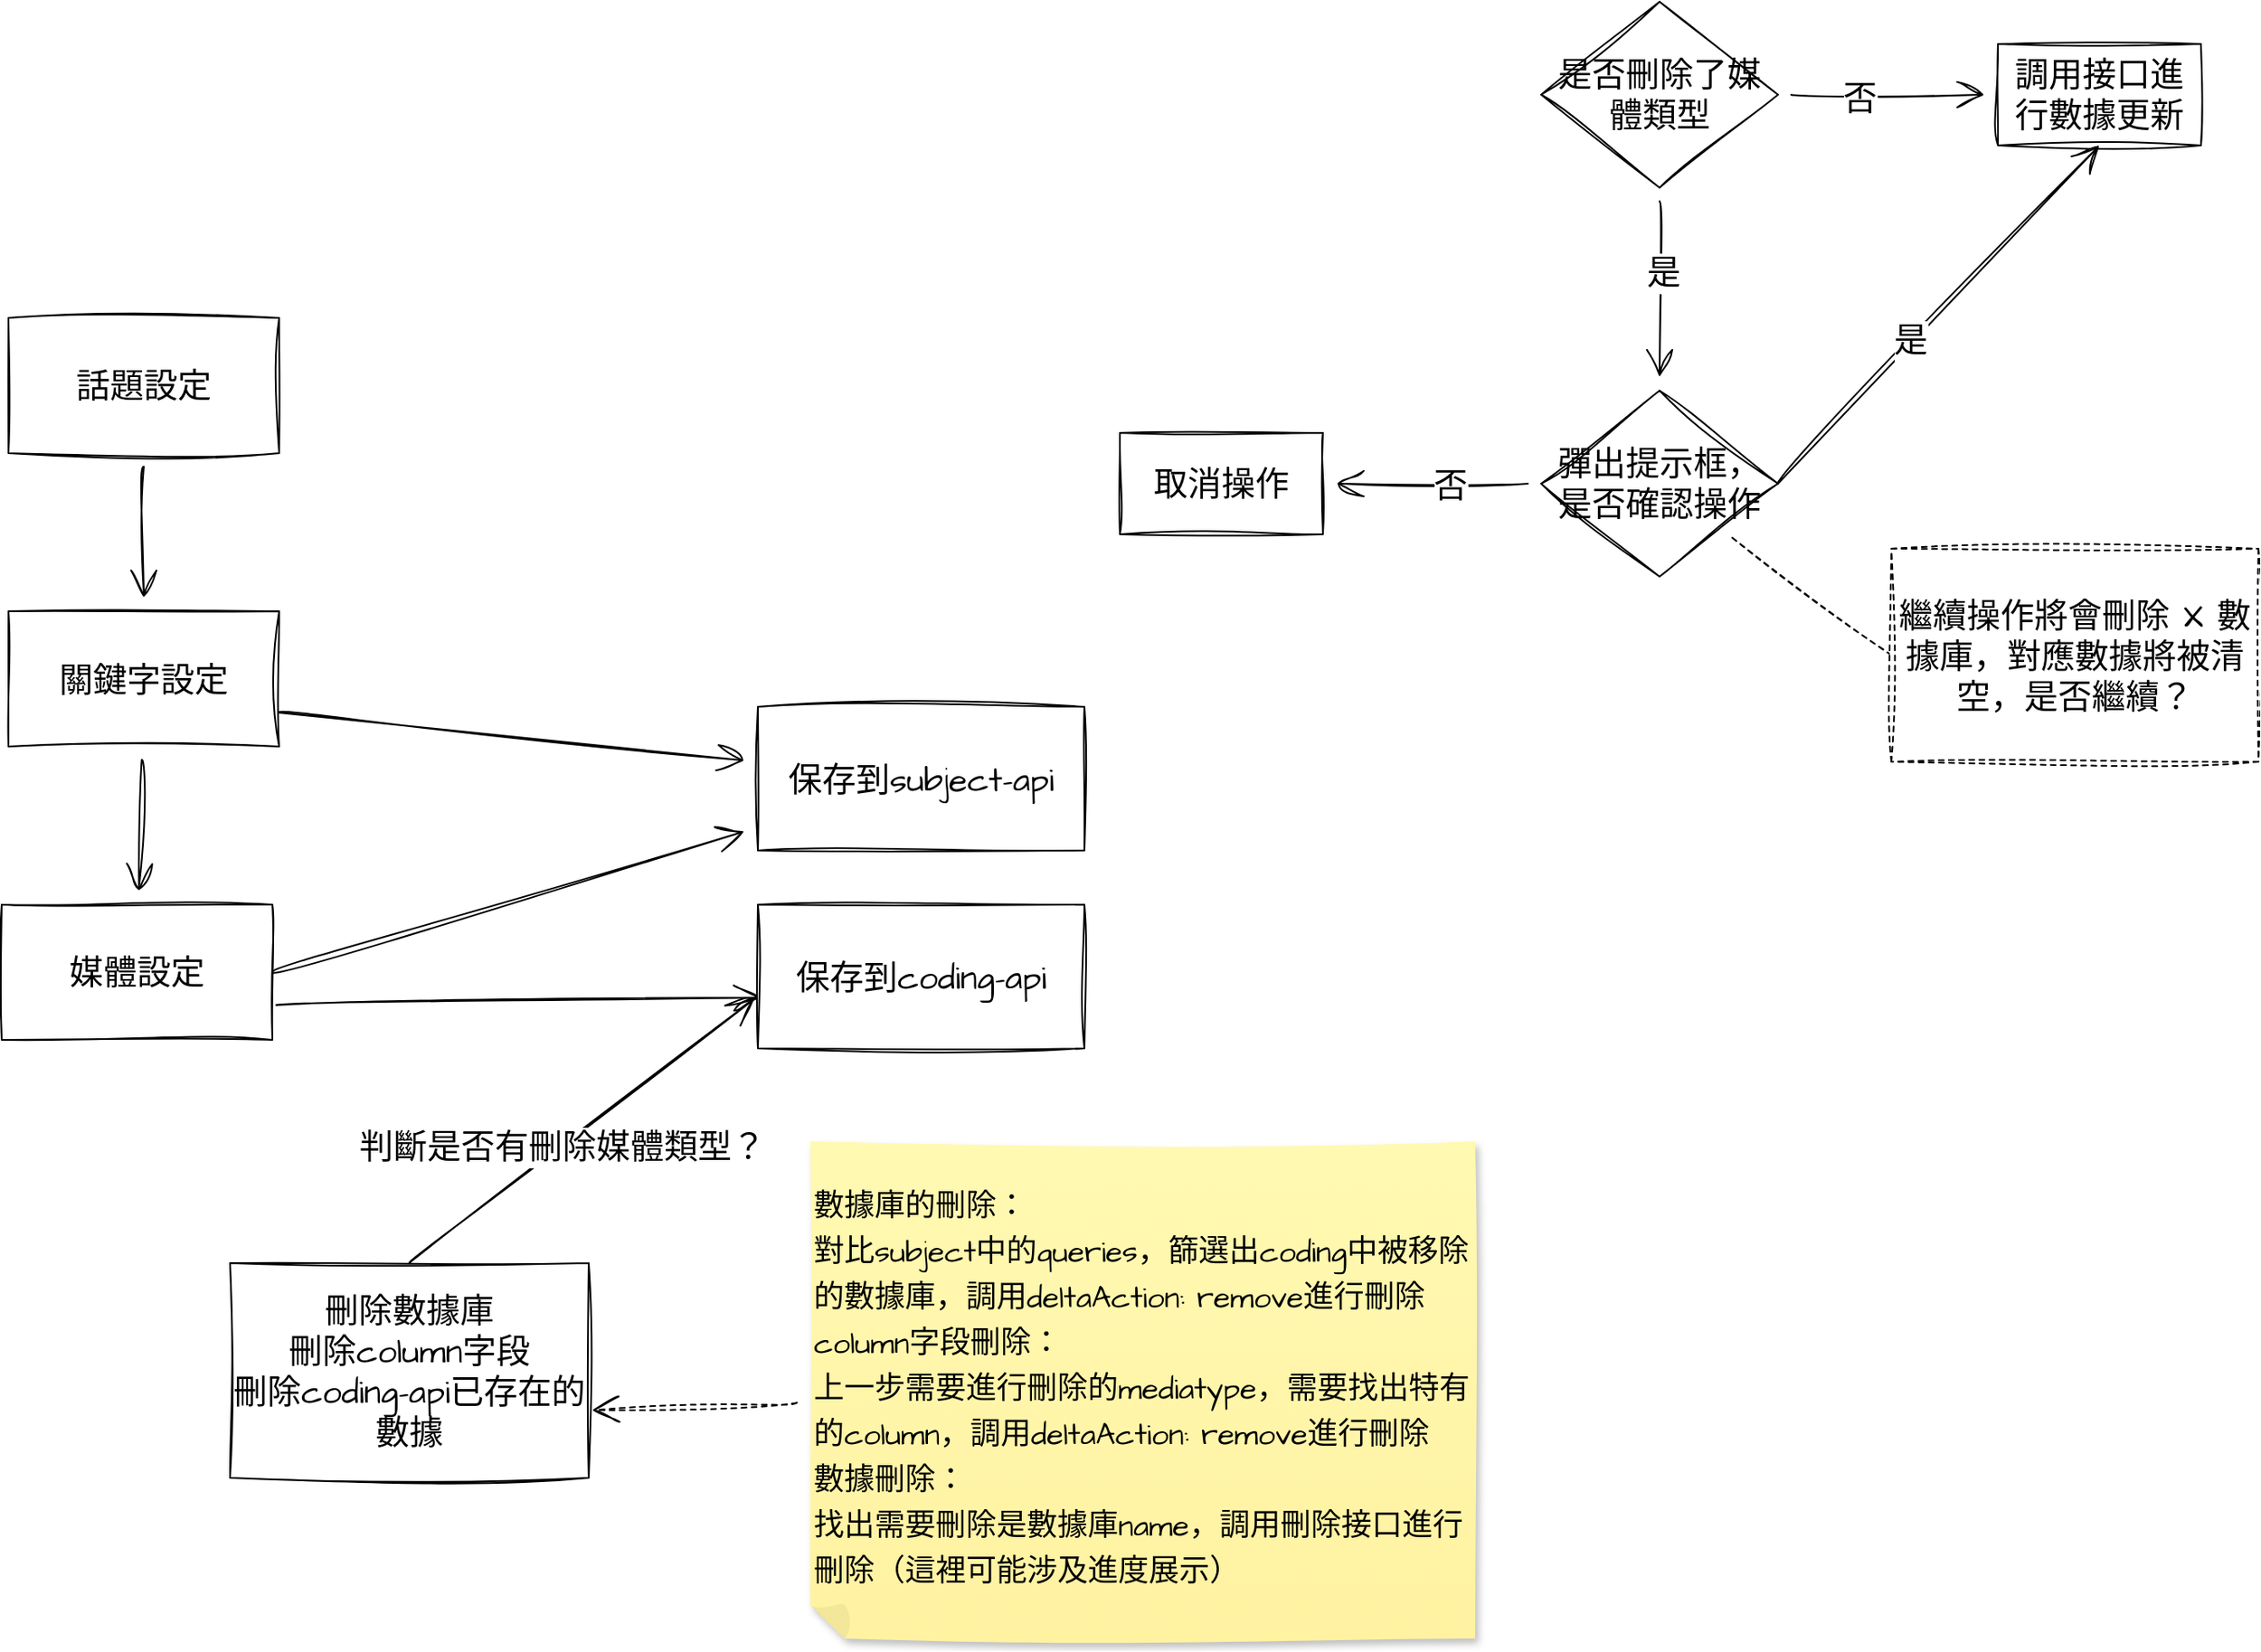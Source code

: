 <mxfile version="21.0.4" type="github">
  <diagram name="第 1 页" id="qdei1Weci3ug7f8LpCLz">
    <mxGraphModel dx="1792" dy="1109" grid="0" gridSize="10" guides="1" tooltips="1" connect="1" arrows="1" fold="1" page="0" pageScale="1" pageWidth="1654" pageHeight="2336" math="0" shadow="0">
      <root>
        <mxCell id="0" />
        <mxCell id="1" parent="0" />
        <mxCell id="sID7WBIMq1iuH66nljdL-5" style="edgeStyle=none;curved=1;rounded=0;sketch=1;hachureGap=4;jiggle=2;curveFitting=1;orthogonalLoop=1;jettySize=auto;html=1;fontFamily=Architects Daughter;fontSource=https%3A%2F%2Ffonts.googleapis.com%2Fcss%3Ffamily%3DArchitects%2BDaughter;fontSize=16;endArrow=open;startSize=14;endSize=14;sourcePerimeterSpacing=8;targetPerimeterSpacing=8;" parent="1" source="sID7WBIMq1iuH66nljdL-1" target="sID7WBIMq1iuH66nljdL-4" edge="1">
          <mxGeometry relative="1" as="geometry" />
        </mxCell>
        <mxCell id="sID7WBIMq1iuH66nljdL-1" value="話題設定" style="rounded=0;whiteSpace=wrap;html=1;sketch=1;hachureGap=4;jiggle=2;curveFitting=1;fontFamily=Architects Daughter;fontSource=https%3A%2F%2Ffonts.googleapis.com%2Fcss%3Ffamily%3DArchitects%2BDaughter;fontSize=20;" parent="1" vertex="1">
          <mxGeometry x="-186" y="26" width="160" height="80" as="geometry" />
        </mxCell>
        <mxCell id="sID7WBIMq1iuH66nljdL-7" style="edgeStyle=none;curved=1;rounded=0;sketch=1;hachureGap=4;jiggle=2;curveFitting=1;orthogonalLoop=1;jettySize=auto;html=1;fontFamily=Architects Daughter;fontSource=https%3A%2F%2Ffonts.googleapis.com%2Fcss%3Ffamily%3DArchitects%2BDaughter;fontSize=16;endArrow=open;startSize=14;endSize=14;sourcePerimeterSpacing=8;targetPerimeterSpacing=8;" parent="1" source="sID7WBIMq1iuH66nljdL-4" target="sID7WBIMq1iuH66nljdL-6" edge="1">
          <mxGeometry relative="1" as="geometry" />
        </mxCell>
        <mxCell id="sID7WBIMq1iuH66nljdL-10" style="edgeStyle=none;curved=1;rounded=0;sketch=1;hachureGap=4;jiggle=2;curveFitting=1;orthogonalLoop=1;jettySize=auto;html=1;exitX=1;exitY=0.75;exitDx=0;exitDy=0;fontFamily=Architects Daughter;fontSource=https%3A%2F%2Ffonts.googleapis.com%2Fcss%3Ffamily%3DArchitects%2BDaughter;fontSize=16;endArrow=open;startSize=14;endSize=14;sourcePerimeterSpacing=8;targetPerimeterSpacing=8;" parent="1" source="sID7WBIMq1iuH66nljdL-4" target="sID7WBIMq1iuH66nljdL-8" edge="1">
          <mxGeometry relative="1" as="geometry" />
        </mxCell>
        <mxCell id="sID7WBIMq1iuH66nljdL-4" value="關鍵字設定" style="rounded=0;whiteSpace=wrap;html=1;sketch=1;hachureGap=4;jiggle=2;curveFitting=1;fontFamily=Architects Daughter;fontSource=https%3A%2F%2Ffonts.googleapis.com%2Fcss%3Ffamily%3DArchitects%2BDaughter;fontSize=20;" parent="1" vertex="1">
          <mxGeometry x="-186" y="199.5" width="160" height="80" as="geometry" />
        </mxCell>
        <mxCell id="sID7WBIMq1iuH66nljdL-11" style="edgeStyle=none;curved=1;rounded=0;sketch=1;hachureGap=4;jiggle=2;curveFitting=1;orthogonalLoop=1;jettySize=auto;html=1;exitX=1;exitY=0.5;exitDx=0;exitDy=0;fontFamily=Architects Daughter;fontSource=https%3A%2F%2Ffonts.googleapis.com%2Fcss%3Ffamily%3DArchitects%2BDaughter;fontSize=16;endArrow=open;startSize=14;endSize=14;sourcePerimeterSpacing=8;targetPerimeterSpacing=8;" parent="1" source="sID7WBIMq1iuH66nljdL-6" target="sID7WBIMq1iuH66nljdL-8" edge="1">
          <mxGeometry relative="1" as="geometry" />
        </mxCell>
        <mxCell id="sID7WBIMq1iuH66nljdL-12" style="edgeStyle=none;curved=1;rounded=0;sketch=1;hachureGap=4;jiggle=2;curveFitting=1;orthogonalLoop=1;jettySize=auto;html=1;exitX=1;exitY=0.75;exitDx=0;exitDy=0;entryX=0.01;entryY=0.647;entryDx=0;entryDy=0;entryPerimeter=0;fontFamily=Architects Daughter;fontSource=https%3A%2F%2Ffonts.googleapis.com%2Fcss%3Ffamily%3DArchitects%2BDaughter;fontSize=16;endArrow=open;startSize=14;endSize=14;sourcePerimeterSpacing=8;targetPerimeterSpacing=8;" parent="1" source="sID7WBIMq1iuH66nljdL-6" target="sID7WBIMq1iuH66nljdL-9" edge="1">
          <mxGeometry relative="1" as="geometry" />
        </mxCell>
        <mxCell id="sID7WBIMq1iuH66nljdL-6" value="媒體設定" style="rounded=0;whiteSpace=wrap;html=1;sketch=1;hachureGap=4;jiggle=2;curveFitting=1;fontFamily=Architects Daughter;fontSource=https%3A%2F%2Ffonts.googleapis.com%2Fcss%3Ffamily%3DArchitects%2BDaughter;fontSize=20;" parent="1" vertex="1">
          <mxGeometry x="-190" y="373" width="160" height="80" as="geometry" />
        </mxCell>
        <mxCell id="sID7WBIMq1iuH66nljdL-8" value="保存到subject-api" style="rounded=0;whiteSpace=wrap;html=1;sketch=1;hachureGap=4;jiggle=2;curveFitting=1;fontFamily=Architects Daughter;fontSource=https%3A%2F%2Ffonts.googleapis.com%2Fcss%3Ffamily%3DArchitects%2BDaughter;fontSize=20;" parent="1" vertex="1">
          <mxGeometry x="257" y="256" width="193" height="85" as="geometry" />
        </mxCell>
        <mxCell id="sID7WBIMq1iuH66nljdL-9" value="保存到coding-api" style="rounded=0;whiteSpace=wrap;html=1;sketch=1;hachureGap=4;jiggle=2;curveFitting=1;fontFamily=Architects Daughter;fontSource=https%3A%2F%2Ffonts.googleapis.com%2Fcss%3Ffamily%3DArchitects%2BDaughter;fontSize=20;" parent="1" vertex="1">
          <mxGeometry x="257" y="373" width="193" height="85" as="geometry" />
        </mxCell>
        <mxCell id="sID7WBIMq1iuH66nljdL-15" style="edgeStyle=none;curved=1;rounded=0;sketch=1;hachureGap=4;jiggle=2;curveFitting=1;orthogonalLoop=1;jettySize=auto;html=1;exitX=0.5;exitY=0;exitDx=0;exitDy=0;fontFamily=Architects Daughter;fontSource=https%3A%2F%2Ffonts.googleapis.com%2Fcss%3Ffamily%3DArchitects%2BDaughter;fontSize=16;endArrow=open;startSize=14;endSize=14;sourcePerimeterSpacing=8;targetPerimeterSpacing=8;entryX=-0.011;entryY=0.657;entryDx=0;entryDy=0;entryPerimeter=0;" parent="1" source="sID7WBIMq1iuH66nljdL-13" target="sID7WBIMq1iuH66nljdL-9" edge="1">
          <mxGeometry relative="1" as="geometry">
            <mxPoint x="122" y="424" as="targetPoint" />
          </mxGeometry>
        </mxCell>
        <mxCell id="DSp5H4f-qUNdKnS8bJwu-1" value="判斷是否有刪除媒體類型？" style="edgeLabel;html=1;align=center;verticalAlign=middle;resizable=0;points=[];fontSize=20;fontFamily=Architects Daughter;" parent="sID7WBIMq1iuH66nljdL-15" vertex="1" connectable="0">
          <mxGeometry x="-0.1" y="586" relative="1" as="geometry">
            <mxPoint x="354" y="466" as="offset" />
          </mxGeometry>
        </mxCell>
        <mxCell id="sID7WBIMq1iuH66nljdL-13" value="刪除數據庫&lt;br&gt;刪除column字段&lt;br&gt;刪除coding-api已存在的數據" style="rounded=0;whiteSpace=wrap;html=1;sketch=1;hachureGap=4;jiggle=2;curveFitting=1;fontFamily=Architects Daughter;fontSource=https%3A%2F%2Ffonts.googleapis.com%2Fcss%3Ffamily%3DArchitects%2BDaughter;fontSize=20;" parent="1" vertex="1">
          <mxGeometry x="-55" y="585" width="212" height="127" as="geometry" />
        </mxCell>
        <mxCell id="DSp5H4f-qUNdKnS8bJwu-5" style="edgeStyle=none;curved=1;rounded=0;sketch=1;hachureGap=4;jiggle=2;curveFitting=1;orthogonalLoop=1;jettySize=auto;html=1;entryX=1.009;entryY=0.685;entryDx=0;entryDy=0;entryPerimeter=0;fontFamily=Architects Daughter;fontSource=https%3A%2F%2Ffonts.googleapis.com%2Fcss%3Ffamily%3DArchitects%2BDaughter;fontSize=18;endArrow=open;startSize=14;endSize=14;sourcePerimeterSpacing=8;targetPerimeterSpacing=8;dashed=1;" parent="1" source="DSp5H4f-qUNdKnS8bJwu-3" target="sID7WBIMq1iuH66nljdL-13" edge="1">
          <mxGeometry relative="1" as="geometry" />
        </mxCell>
        <mxCell id="DSp5H4f-qUNdKnS8bJwu-3" value="&lt;p style=&quot;line-height: 150%;&quot;&gt;數據庫的刪除：&lt;br&gt;對比subject中的queries，篩選出coding中被移除的數據庫，調用deltaAction: remove進行刪除&lt;br&gt;column字段刪除：&lt;br&gt;上一步需要進行刪除的mediatype，需要找出特有的column，調用deltaAction: remove進行刪除&lt;br&gt;數據刪除：&lt;br&gt;找出需要刪除是數據庫name，調用刪除接口進行刪除（這裡可能涉及進度展示）&lt;br&gt;&lt;/p&gt;" style="shape=note;whiteSpace=wrap;html=1;backgroundOutline=1;fontColor=#000000;darkOpacity=0.05;fillColor=#FFF9B2;strokeColor=none;fillStyle=solid;direction=west;gradientDirection=north;gradientColor=#FFF2A1;shadow=1;size=20;pointerEvents=1;sketch=1;hachureGap=4;jiggle=2;curveFitting=1;fontFamily=Architects Daughter;fontSource=https%3A%2F%2Ffonts.googleapis.com%2Fcss%3Ffamily%3DArchitects%2BDaughter;fontSize=18;align=left;horizontal=1;labelPosition=center;verticalLabelPosition=middle;verticalAlign=top;" parent="1" vertex="1">
          <mxGeometry x="288" y="513" width="393" height="294" as="geometry" />
        </mxCell>
        <mxCell id="AMLBZgQ1Sogi_aw5Nqmk-7" value="" style="edgeStyle=none;curved=1;rounded=0;sketch=1;hachureGap=4;jiggle=2;curveFitting=1;orthogonalLoop=1;jettySize=auto;html=1;fontFamily=Architects Daughter;fontSource=https%3A%2F%2Ffonts.googleapis.com%2Fcss%3Ffamily%3DArchitects%2BDaughter;fontSize=16;endArrow=open;startSize=14;endSize=14;sourcePerimeterSpacing=8;targetPerimeterSpacing=8;" edge="1" parent="1" source="AMLBZgQ1Sogi_aw5Nqmk-2" target="AMLBZgQ1Sogi_aw5Nqmk-6">
          <mxGeometry relative="1" as="geometry" />
        </mxCell>
        <mxCell id="AMLBZgQ1Sogi_aw5Nqmk-14" value="否" style="edgeLabel;html=1;align=center;verticalAlign=middle;resizable=0;points=[];fontSize=20;fontFamily=Architects Daughter;" vertex="1" connectable="0" parent="AMLBZgQ1Sogi_aw5Nqmk-7">
          <mxGeometry x="-0.298" y="-2" relative="1" as="geometry">
            <mxPoint as="offset" />
          </mxGeometry>
        </mxCell>
        <mxCell id="AMLBZgQ1Sogi_aw5Nqmk-10" value="" style="edgeStyle=none;curved=1;rounded=0;sketch=1;hachureGap=4;jiggle=2;curveFitting=1;orthogonalLoop=1;jettySize=auto;html=1;fontFamily=Architects Daughter;fontSource=https%3A%2F%2Ffonts.googleapis.com%2Fcss%3Ffamily%3DArchitects%2BDaughter;fontSize=16;endArrow=open;startSize=14;endSize=14;sourcePerimeterSpacing=8;targetPerimeterSpacing=8;" edge="1" parent="1" source="AMLBZgQ1Sogi_aw5Nqmk-2" target="AMLBZgQ1Sogi_aw5Nqmk-9">
          <mxGeometry relative="1" as="geometry" />
        </mxCell>
        <mxCell id="AMLBZgQ1Sogi_aw5Nqmk-15" value="是" style="edgeLabel;html=1;align=center;verticalAlign=middle;resizable=0;points=[];fontSize=20;fontFamily=Architects Daughter;" vertex="1" connectable="0" parent="AMLBZgQ1Sogi_aw5Nqmk-10">
          <mxGeometry x="-0.192" y="2" relative="1" as="geometry">
            <mxPoint as="offset" />
          </mxGeometry>
        </mxCell>
        <mxCell id="AMLBZgQ1Sogi_aw5Nqmk-2" value="是否刪除了媒體類型" style="rhombus;whiteSpace=wrap;html=1;sketch=1;hachureGap=4;jiggle=2;curveFitting=1;fontFamily=Architects Daughter;fontSource=https%3A%2F%2Ffonts.googleapis.com%2Fcss%3Ffamily%3DArchitects%2BDaughter;fontSize=20;" vertex="1" parent="1">
          <mxGeometry x="720" y="-161" width="140" height="110" as="geometry" />
        </mxCell>
        <mxCell id="AMLBZgQ1Sogi_aw5Nqmk-6" value="調用接口進行數據更新" style="whiteSpace=wrap;html=1;fontSize=20;fontFamily=Architects Daughter;sketch=1;hachureGap=4;jiggle=2;curveFitting=1;fontSource=https%3A%2F%2Ffonts.googleapis.com%2Fcss%3Ffamily%3DArchitects%2BDaughter;" vertex="1" parent="1">
          <mxGeometry x="990" y="-136" width="120" height="60" as="geometry" />
        </mxCell>
        <mxCell id="AMLBZgQ1Sogi_aw5Nqmk-12" style="edgeStyle=none;curved=1;rounded=0;sketch=1;hachureGap=4;jiggle=2;curveFitting=1;orthogonalLoop=1;jettySize=auto;html=1;exitX=1;exitY=0.5;exitDx=0;exitDy=0;entryX=0.5;entryY=1;entryDx=0;entryDy=0;fontFamily=Architects Daughter;fontSource=https%3A%2F%2Ffonts.googleapis.com%2Fcss%3Ffamily%3DArchitects%2BDaughter;fontSize=16;endArrow=open;startSize=14;endSize=14;sourcePerimeterSpacing=8;targetPerimeterSpacing=8;" edge="1" parent="1" source="AMLBZgQ1Sogi_aw5Nqmk-9" target="AMLBZgQ1Sogi_aw5Nqmk-6">
          <mxGeometry relative="1" as="geometry" />
        </mxCell>
        <mxCell id="AMLBZgQ1Sogi_aw5Nqmk-13" value="是" style="edgeLabel;html=1;align=center;verticalAlign=middle;resizable=0;points=[];fontSize=20;fontFamily=Architects Daughter;" vertex="1" connectable="0" parent="AMLBZgQ1Sogi_aw5Nqmk-12">
          <mxGeometry x="-0.164" y="2" relative="1" as="geometry">
            <mxPoint as="offset" />
          </mxGeometry>
        </mxCell>
        <mxCell id="AMLBZgQ1Sogi_aw5Nqmk-17" value="" style="edgeStyle=none;curved=1;rounded=0;sketch=1;hachureGap=4;jiggle=2;curveFitting=1;orthogonalLoop=1;jettySize=auto;html=1;fontFamily=Architects Daughter;fontSource=https%3A%2F%2Ffonts.googleapis.com%2Fcss%3Ffamily%3DArchitects%2BDaughter;fontSize=16;endArrow=open;startSize=14;endSize=14;sourcePerimeterSpacing=8;targetPerimeterSpacing=8;" edge="1" parent="1" source="AMLBZgQ1Sogi_aw5Nqmk-9" target="AMLBZgQ1Sogi_aw5Nqmk-16">
          <mxGeometry relative="1" as="geometry" />
        </mxCell>
        <mxCell id="AMLBZgQ1Sogi_aw5Nqmk-18" value="否" style="edgeLabel;html=1;align=center;verticalAlign=middle;resizable=0;points=[];fontSize=20;fontFamily=Architects Daughter;" vertex="1" connectable="0" parent="AMLBZgQ1Sogi_aw5Nqmk-17">
          <mxGeometry x="-0.186" y="1" relative="1" as="geometry">
            <mxPoint as="offset" />
          </mxGeometry>
        </mxCell>
        <mxCell id="AMLBZgQ1Sogi_aw5Nqmk-9" value="彈出提示框，是否確認操作" style="rhombus;whiteSpace=wrap;html=1;sketch=1;hachureGap=4;jiggle=2;curveFitting=1;fontFamily=Architects Daughter;fontSource=https%3A%2F%2Ffonts.googleapis.com%2Fcss%3Ffamily%3DArchitects%2BDaughter;fontSize=20;" vertex="1" parent="1">
          <mxGeometry x="720" y="69" width="140" height="110" as="geometry" />
        </mxCell>
        <mxCell id="AMLBZgQ1Sogi_aw5Nqmk-16" value="取消操作" style="whiteSpace=wrap;html=1;fontSize=20;fontFamily=Architects Daughter;sketch=1;hachureGap=4;jiggle=2;curveFitting=1;fontSource=https%3A%2F%2Ffonts.googleapis.com%2Fcss%3Ffamily%3DArchitects%2BDaughter;" vertex="1" parent="1">
          <mxGeometry x="471" y="94" width="120" height="60" as="geometry" />
        </mxCell>
        <mxCell id="AMLBZgQ1Sogi_aw5Nqmk-20" style="edgeStyle=none;curved=1;rounded=0;sketch=1;hachureGap=4;jiggle=2;curveFitting=1;orthogonalLoop=1;jettySize=auto;html=1;exitX=0;exitY=0.5;exitDx=0;exitDy=0;fontFamily=Architects Daughter;fontSource=https%3A%2F%2Ffonts.googleapis.com%2Fcss%3Ffamily%3DArchitects%2BDaughter;fontSize=16;endArrow=none;startSize=14;endSize=14;sourcePerimeterSpacing=8;targetPerimeterSpacing=8;dashed=1;endFill=0;" edge="1" parent="1" source="AMLBZgQ1Sogi_aw5Nqmk-19" target="AMLBZgQ1Sogi_aw5Nqmk-9">
          <mxGeometry relative="1" as="geometry" />
        </mxCell>
        <mxCell id="AMLBZgQ1Sogi_aw5Nqmk-19" value="繼續操作將會刪除 X 數據庫，對應數據將被清空，是否繼續？" style="rounded=0;whiteSpace=wrap;html=1;sketch=1;hachureGap=4;jiggle=2;curveFitting=1;fontFamily=Architects Daughter;fontSource=https%3A%2F%2Ffonts.googleapis.com%2Fcss%3Ffamily%3DArchitects%2BDaughter;fontSize=20;dashed=1;" vertex="1" parent="1">
          <mxGeometry x="927" y="162.5" width="217" height="126" as="geometry" />
        </mxCell>
      </root>
    </mxGraphModel>
  </diagram>
</mxfile>
